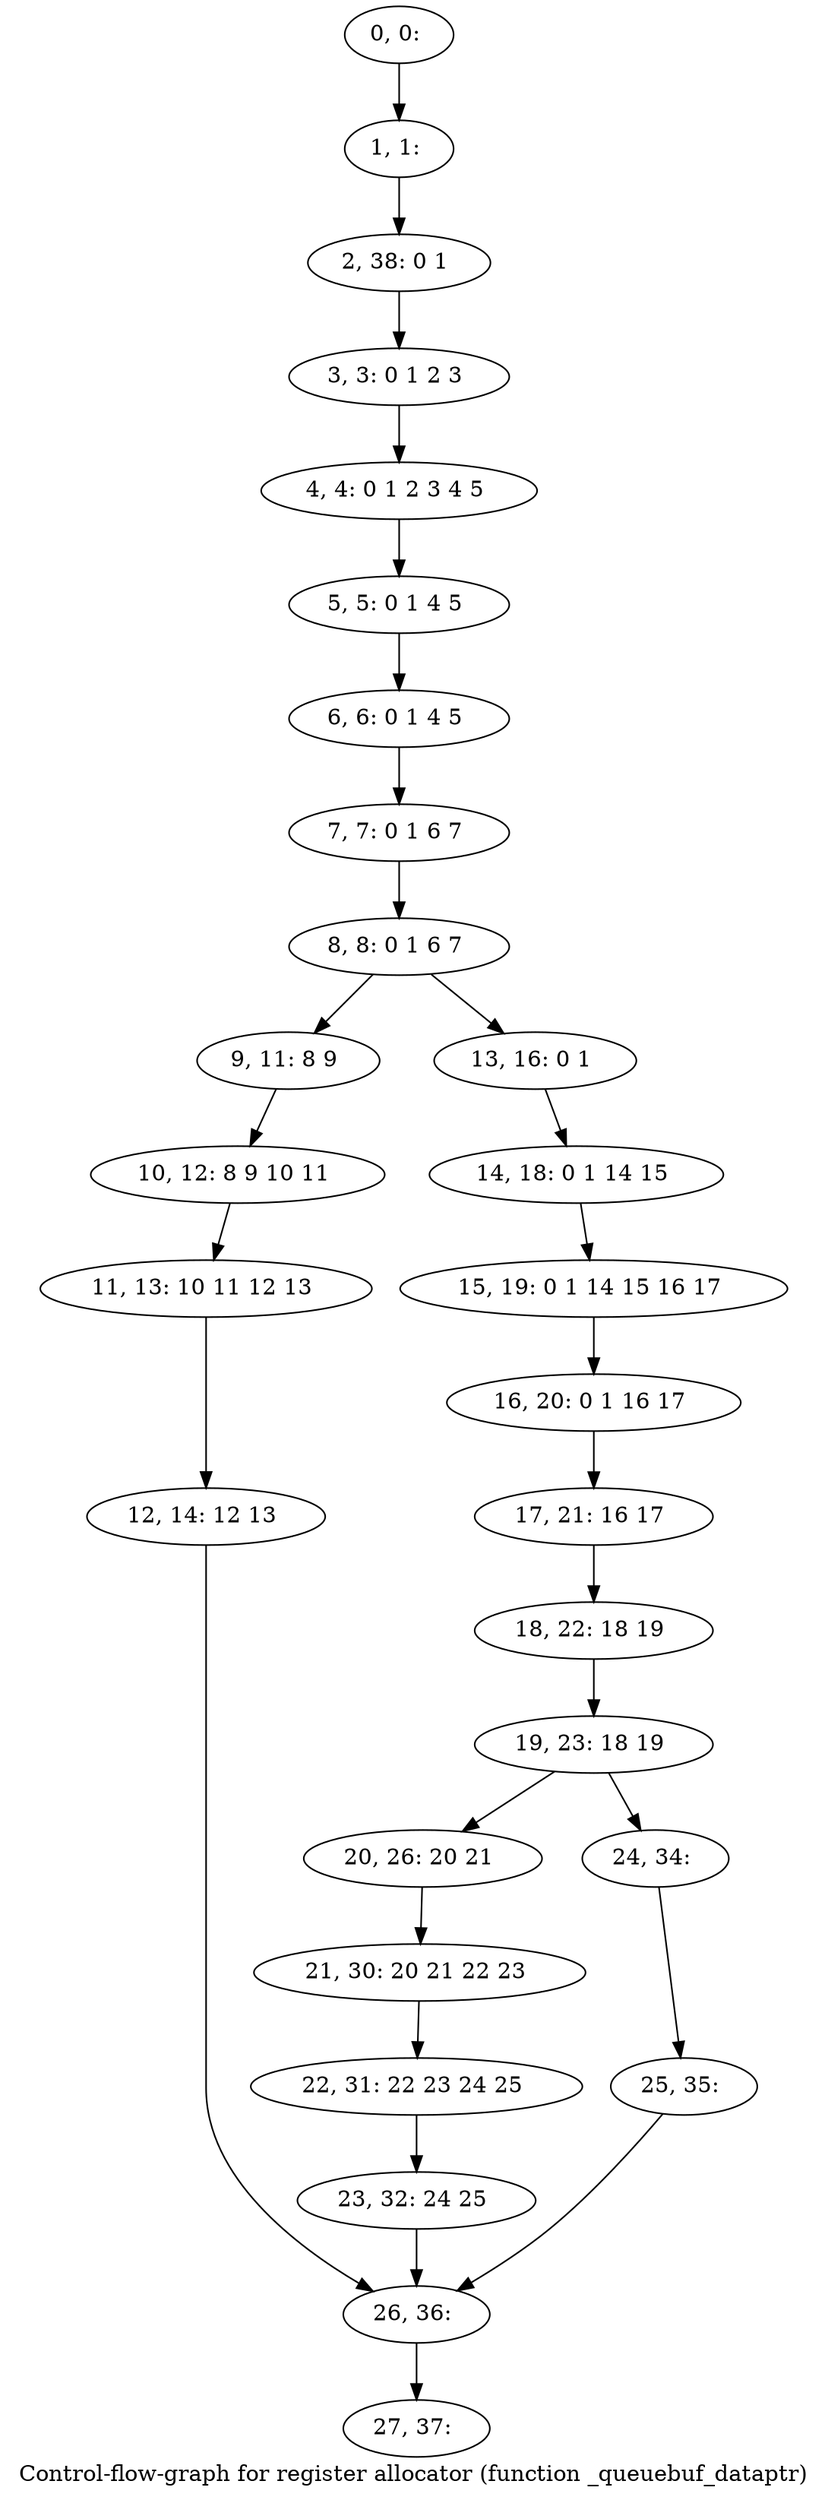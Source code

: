 digraph G {
graph [label="Control-flow-graph for register allocator (function _queuebuf_dataptr)"]
0[label="0, 0: "];
1[label="1, 1: "];
2[label="2, 38: 0 1 "];
3[label="3, 3: 0 1 2 3 "];
4[label="4, 4: 0 1 2 3 4 5 "];
5[label="5, 5: 0 1 4 5 "];
6[label="6, 6: 0 1 4 5 "];
7[label="7, 7: 0 1 6 7 "];
8[label="8, 8: 0 1 6 7 "];
9[label="9, 11: 8 9 "];
10[label="10, 12: 8 9 10 11 "];
11[label="11, 13: 10 11 12 13 "];
12[label="12, 14: 12 13 "];
13[label="13, 16: 0 1 "];
14[label="14, 18: 0 1 14 15 "];
15[label="15, 19: 0 1 14 15 16 17 "];
16[label="16, 20: 0 1 16 17 "];
17[label="17, 21: 16 17 "];
18[label="18, 22: 18 19 "];
19[label="19, 23: 18 19 "];
20[label="20, 26: 20 21 "];
21[label="21, 30: 20 21 22 23 "];
22[label="22, 31: 22 23 24 25 "];
23[label="23, 32: 24 25 "];
24[label="24, 34: "];
25[label="25, 35: "];
26[label="26, 36: "];
27[label="27, 37: "];
0->1 ;
1->2 ;
2->3 ;
3->4 ;
4->5 ;
5->6 ;
6->7 ;
7->8 ;
8->9 ;
8->13 ;
9->10 ;
10->11 ;
11->12 ;
12->26 ;
13->14 ;
14->15 ;
15->16 ;
16->17 ;
17->18 ;
18->19 ;
19->20 ;
19->24 ;
20->21 ;
21->22 ;
22->23 ;
23->26 ;
24->25 ;
25->26 ;
26->27 ;
}
